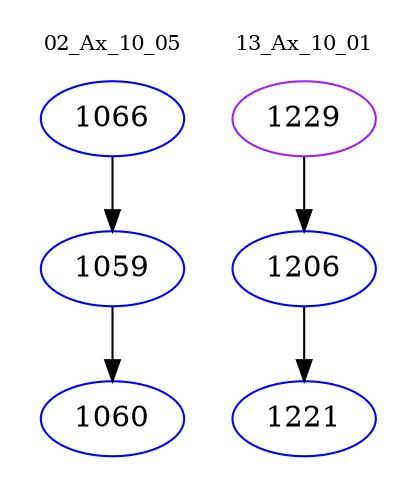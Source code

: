 digraph{
subgraph cluster_0 {
color = white
label = "02_Ax_10_05";
fontsize=10;
T0_1066 [label="1066", color="blue"]
T0_1066 -> T0_1059 [color="black"]
T0_1059 [label="1059", color="blue"]
T0_1059 -> T0_1060 [color="black"]
T0_1060 [label="1060", color="blue"]
}
subgraph cluster_1 {
color = white
label = "13_Ax_10_01";
fontsize=10;
T1_1229 [label="1229", color="purple"]
T1_1229 -> T1_1206 [color="black"]
T1_1206 [label="1206", color="blue"]
T1_1206 -> T1_1221 [color="black"]
T1_1221 [label="1221", color="blue"]
}
}
